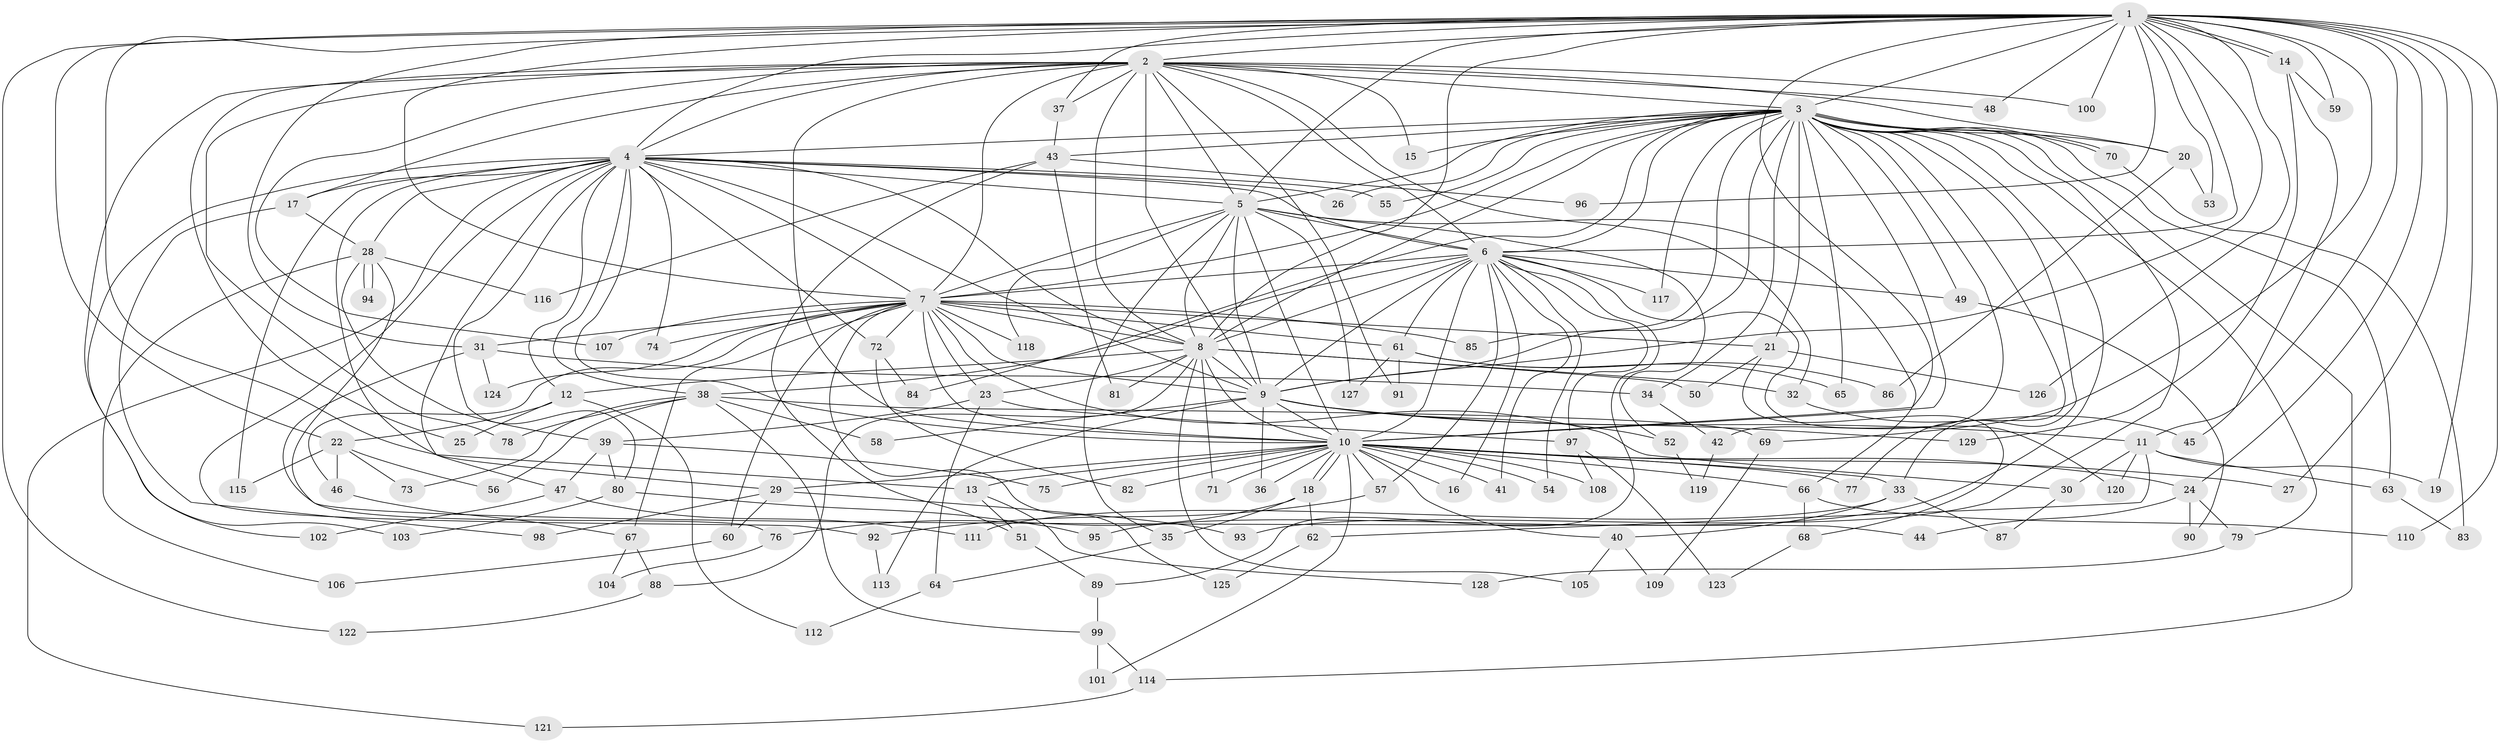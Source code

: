 // coarse degree distribution, {1: 0.23684210526315788, 2: 0.5, 3: 0.10526315789473684, 22: 0.02631578947368421, 9: 0.02631578947368421, 5: 0.02631578947368421, 11: 0.02631578947368421, 14: 0.02631578947368421, 12: 0.02631578947368421}
// Generated by graph-tools (version 1.1) at 2025/46/03/04/25 21:46:40]
// undirected, 129 vertices, 283 edges
graph export_dot {
graph [start="1"]
  node [color=gray90,style=filled];
  1;
  2;
  3;
  4;
  5;
  6;
  7;
  8;
  9;
  10;
  11;
  12;
  13;
  14;
  15;
  16;
  17;
  18;
  19;
  20;
  21;
  22;
  23;
  24;
  25;
  26;
  27;
  28;
  29;
  30;
  31;
  32;
  33;
  34;
  35;
  36;
  37;
  38;
  39;
  40;
  41;
  42;
  43;
  44;
  45;
  46;
  47;
  48;
  49;
  50;
  51;
  52;
  53;
  54;
  55;
  56;
  57;
  58;
  59;
  60;
  61;
  62;
  63;
  64;
  65;
  66;
  67;
  68;
  69;
  70;
  71;
  72;
  73;
  74;
  75;
  76;
  77;
  78;
  79;
  80;
  81;
  82;
  83;
  84;
  85;
  86;
  87;
  88;
  89;
  90;
  91;
  92;
  93;
  94;
  95;
  96;
  97;
  98;
  99;
  100;
  101;
  102;
  103;
  104;
  105;
  106;
  107;
  108;
  109;
  110;
  111;
  112;
  113;
  114;
  115;
  116;
  117;
  118;
  119;
  120;
  121;
  122;
  123;
  124;
  125;
  126;
  127;
  128;
  129;
  1 -- 2;
  1 -- 3;
  1 -- 4;
  1 -- 5;
  1 -- 6;
  1 -- 7;
  1 -- 8;
  1 -- 9;
  1 -- 10;
  1 -- 11;
  1 -- 13;
  1 -- 14;
  1 -- 14;
  1 -- 19;
  1 -- 22;
  1 -- 24;
  1 -- 27;
  1 -- 31;
  1 -- 37;
  1 -- 48;
  1 -- 53;
  1 -- 59;
  1 -- 69;
  1 -- 96;
  1 -- 100;
  1 -- 110;
  1 -- 122;
  1 -- 126;
  2 -- 3;
  2 -- 4;
  2 -- 5;
  2 -- 6;
  2 -- 7;
  2 -- 8;
  2 -- 9;
  2 -- 10;
  2 -- 15;
  2 -- 17;
  2 -- 20;
  2 -- 25;
  2 -- 32;
  2 -- 37;
  2 -- 48;
  2 -- 78;
  2 -- 91;
  2 -- 100;
  2 -- 103;
  2 -- 107;
  3 -- 4;
  3 -- 5;
  3 -- 6;
  3 -- 7;
  3 -- 8;
  3 -- 9;
  3 -- 10;
  3 -- 15;
  3 -- 20;
  3 -- 21;
  3 -- 26;
  3 -- 33;
  3 -- 34;
  3 -- 42;
  3 -- 43;
  3 -- 49;
  3 -- 55;
  3 -- 63;
  3 -- 65;
  3 -- 70;
  3 -- 70;
  3 -- 77;
  3 -- 79;
  3 -- 84;
  3 -- 85;
  3 -- 93;
  3 -- 95;
  3 -- 114;
  3 -- 117;
  4 -- 5;
  4 -- 6;
  4 -- 7;
  4 -- 8;
  4 -- 9;
  4 -- 10;
  4 -- 12;
  4 -- 17;
  4 -- 26;
  4 -- 28;
  4 -- 29;
  4 -- 38;
  4 -- 47;
  4 -- 55;
  4 -- 72;
  4 -- 74;
  4 -- 80;
  4 -- 92;
  4 -- 102;
  4 -- 115;
  4 -- 121;
  5 -- 6;
  5 -- 7;
  5 -- 8;
  5 -- 9;
  5 -- 10;
  5 -- 35;
  5 -- 52;
  5 -- 66;
  5 -- 118;
  5 -- 127;
  6 -- 7;
  6 -- 8;
  6 -- 9;
  6 -- 10;
  6 -- 16;
  6 -- 38;
  6 -- 41;
  6 -- 49;
  6 -- 54;
  6 -- 57;
  6 -- 61;
  6 -- 89;
  6 -- 97;
  6 -- 117;
  6 -- 120;
  7 -- 8;
  7 -- 9;
  7 -- 10;
  7 -- 21;
  7 -- 23;
  7 -- 30;
  7 -- 31;
  7 -- 46;
  7 -- 60;
  7 -- 61;
  7 -- 67;
  7 -- 72;
  7 -- 74;
  7 -- 85;
  7 -- 107;
  7 -- 118;
  7 -- 124;
  7 -- 125;
  8 -- 9;
  8 -- 10;
  8 -- 12;
  8 -- 23;
  8 -- 32;
  8 -- 50;
  8 -- 71;
  8 -- 81;
  8 -- 88;
  8 -- 105;
  9 -- 10;
  9 -- 11;
  9 -- 36;
  9 -- 52;
  9 -- 58;
  9 -- 113;
  9 -- 129;
  10 -- 13;
  10 -- 16;
  10 -- 18;
  10 -- 18;
  10 -- 24;
  10 -- 27;
  10 -- 29;
  10 -- 33;
  10 -- 36;
  10 -- 40;
  10 -- 41;
  10 -- 54;
  10 -- 57;
  10 -- 66;
  10 -- 71;
  10 -- 75;
  10 -- 77;
  10 -- 82;
  10 -- 101;
  10 -- 108;
  11 -- 19;
  11 -- 30;
  11 -- 62;
  11 -- 63;
  11 -- 120;
  12 -- 22;
  12 -- 25;
  12 -- 112;
  13 -- 51;
  13 -- 128;
  14 -- 45;
  14 -- 59;
  14 -- 129;
  17 -- 28;
  17 -- 98;
  18 -- 35;
  18 -- 62;
  18 -- 76;
  20 -- 53;
  20 -- 86;
  21 -- 50;
  21 -- 68;
  21 -- 126;
  22 -- 46;
  22 -- 56;
  22 -- 73;
  22 -- 115;
  23 -- 39;
  23 -- 64;
  23 -- 97;
  24 -- 44;
  24 -- 79;
  24 -- 90;
  28 -- 39;
  28 -- 44;
  28 -- 94;
  28 -- 94;
  28 -- 106;
  28 -- 116;
  29 -- 60;
  29 -- 93;
  29 -- 98;
  30 -- 87;
  31 -- 34;
  31 -- 76;
  31 -- 124;
  32 -- 45;
  33 -- 40;
  33 -- 87;
  33 -- 111;
  34 -- 42;
  35 -- 64;
  37 -- 43;
  38 -- 56;
  38 -- 58;
  38 -- 69;
  38 -- 73;
  38 -- 78;
  38 -- 99;
  39 -- 47;
  39 -- 75;
  39 -- 80;
  40 -- 105;
  40 -- 109;
  42 -- 119;
  43 -- 51;
  43 -- 81;
  43 -- 96;
  43 -- 116;
  46 -- 67;
  47 -- 102;
  47 -- 111;
  49 -- 90;
  51 -- 89;
  52 -- 119;
  57 -- 92;
  60 -- 106;
  61 -- 65;
  61 -- 86;
  61 -- 91;
  61 -- 127;
  62 -- 125;
  63 -- 83;
  64 -- 112;
  66 -- 68;
  66 -- 110;
  67 -- 88;
  67 -- 104;
  68 -- 123;
  69 -- 109;
  70 -- 83;
  72 -- 82;
  72 -- 84;
  76 -- 104;
  79 -- 128;
  80 -- 95;
  80 -- 103;
  88 -- 122;
  89 -- 99;
  92 -- 113;
  97 -- 108;
  97 -- 123;
  99 -- 101;
  99 -- 114;
  114 -- 121;
}
